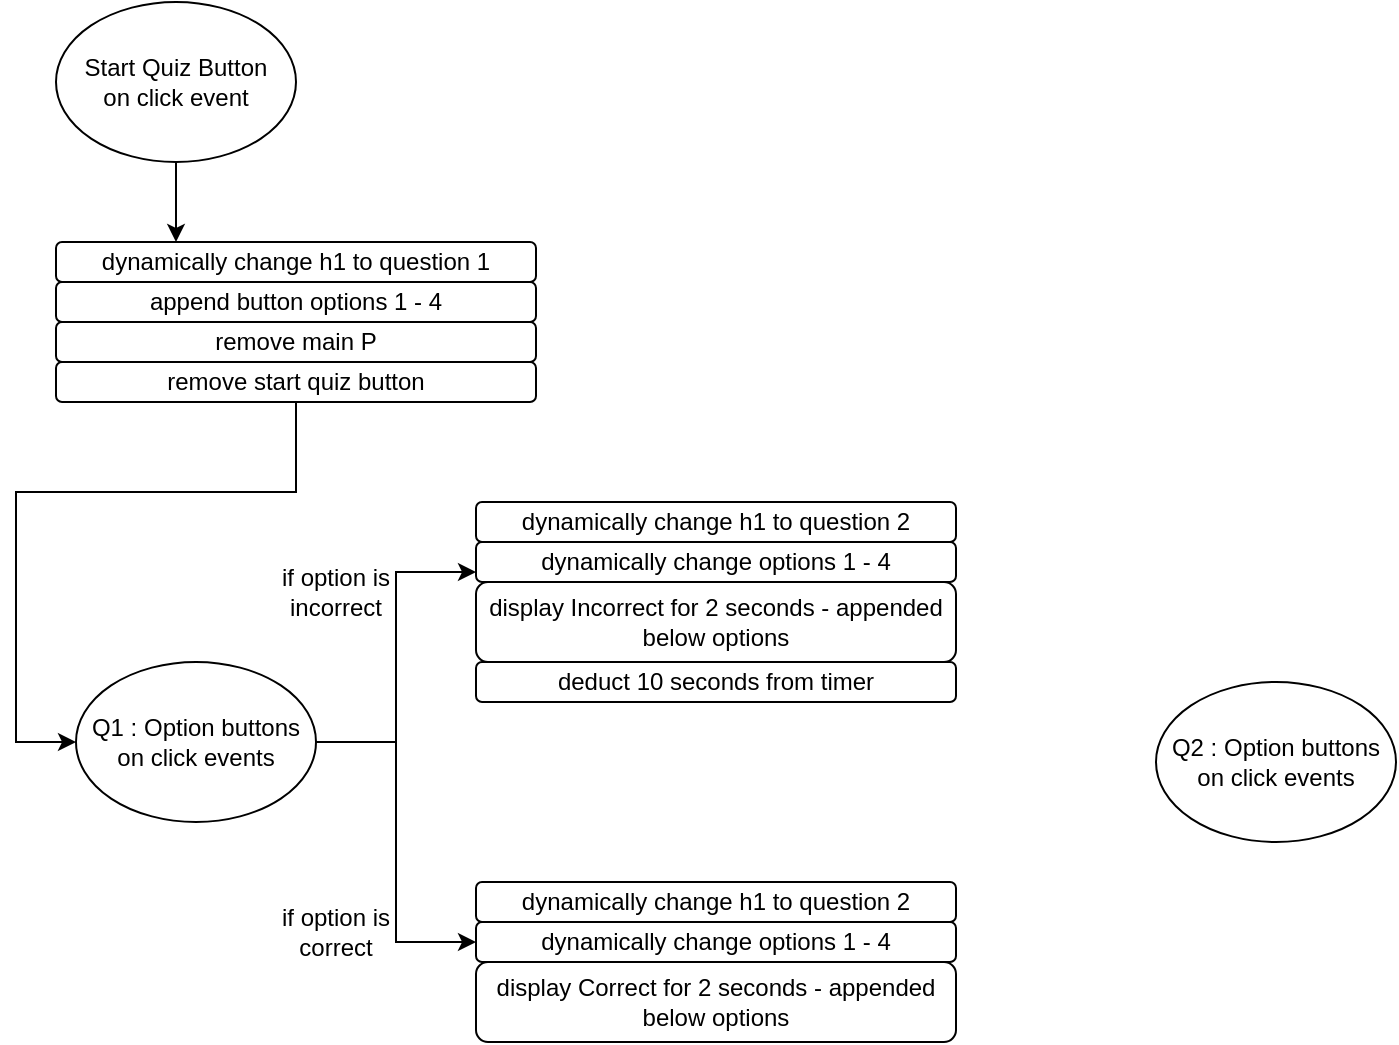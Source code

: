 <mxfile version="15.6.1" type="github">
  <diagram id="C5RBs43oDa-KdzZeNtuy" name="Page-1">
    <mxGraphModel dx="1692" dy="456" grid="1" gridSize="10" guides="1" tooltips="1" connect="1" arrows="1" fold="1" page="1" pageScale="1" pageWidth="827" pageHeight="1169" math="0" shadow="0">
      <root>
        <mxCell id="WIyWlLk6GJQsqaUBKTNV-0" />
        <mxCell id="WIyWlLk6GJQsqaUBKTNV-1" parent="WIyWlLk6GJQsqaUBKTNV-0" />
        <mxCell id="WIyWlLk6GJQsqaUBKTNV-7" value="dynamically change h1 to question 1" style="rounded=1;whiteSpace=wrap;html=1;fontSize=12;glass=0;strokeWidth=1;shadow=0;" parent="WIyWlLk6GJQsqaUBKTNV-1" vertex="1">
          <mxGeometry x="20" y="130" width="240" height="20" as="geometry" />
        </mxCell>
        <mxCell id="-LgzuQpmv8dKcP9akFZK-71" style="edgeStyle=orthogonalEdgeStyle;rounded=0;orthogonalLoop=1;jettySize=auto;html=1;entryX=0;entryY=0.5;entryDx=0;entryDy=0;" edge="1" parent="WIyWlLk6GJQsqaUBKTNV-1" source="-LgzuQpmv8dKcP9akFZK-10" target="-LgzuQpmv8dKcP9akFZK-70">
          <mxGeometry relative="1" as="geometry" />
        </mxCell>
        <mxCell id="-LgzuQpmv8dKcP9akFZK-10" value="append button options 1 - 4" style="rounded=1;whiteSpace=wrap;html=1;fontSize=12;glass=0;strokeWidth=1;shadow=0;" vertex="1" parent="WIyWlLk6GJQsqaUBKTNV-1">
          <mxGeometry x="20" y="150" width="240" height="20" as="geometry" />
        </mxCell>
        <mxCell id="-LgzuQpmv8dKcP9akFZK-11" value="remove main P" style="rounded=1;whiteSpace=wrap;html=1;fontSize=12;glass=0;strokeWidth=1;shadow=0;" vertex="1" parent="WIyWlLk6GJQsqaUBKTNV-1">
          <mxGeometry x="20" y="170" width="240" height="20" as="geometry" />
        </mxCell>
        <mxCell id="-LgzuQpmv8dKcP9akFZK-12" value="remove start quiz button" style="rounded=1;whiteSpace=wrap;html=1;fontSize=12;glass=0;strokeWidth=1;shadow=0;" vertex="1" parent="WIyWlLk6GJQsqaUBKTNV-1">
          <mxGeometry x="20" y="190" width="240" height="20" as="geometry" />
        </mxCell>
        <mxCell id="-LgzuQpmv8dKcP9akFZK-69" style="edgeStyle=orthogonalEdgeStyle;rounded=0;orthogonalLoop=1;jettySize=auto;html=1;entryX=0.25;entryY=0;entryDx=0;entryDy=0;" edge="1" parent="WIyWlLk6GJQsqaUBKTNV-1" source="-LgzuQpmv8dKcP9akFZK-54" target="WIyWlLk6GJQsqaUBKTNV-7">
          <mxGeometry relative="1" as="geometry" />
        </mxCell>
        <mxCell id="-LgzuQpmv8dKcP9akFZK-54" value="Start Quiz Button&lt;br&gt;on click event" style="ellipse;whiteSpace=wrap;html=1;" vertex="1" parent="WIyWlLk6GJQsqaUBKTNV-1">
          <mxGeometry x="20" y="10" width="120" height="80" as="geometry" />
        </mxCell>
        <mxCell id="-LgzuQpmv8dKcP9akFZK-80" style="edgeStyle=orthogonalEdgeStyle;rounded=0;orthogonalLoop=1;jettySize=auto;html=1;entryX=0;entryY=0.5;entryDx=0;entryDy=0;" edge="1" parent="WIyWlLk6GJQsqaUBKTNV-1" source="-LgzuQpmv8dKcP9akFZK-70" target="-LgzuQpmv8dKcP9akFZK-74">
          <mxGeometry relative="1" as="geometry" />
        </mxCell>
        <mxCell id="-LgzuQpmv8dKcP9akFZK-89" style="edgeStyle=orthogonalEdgeStyle;rounded=0;orthogonalLoop=1;jettySize=auto;html=1;entryX=0;entryY=0.75;entryDx=0;entryDy=0;" edge="1" parent="WIyWlLk6GJQsqaUBKTNV-1" source="-LgzuQpmv8dKcP9akFZK-70" target="-LgzuQpmv8dKcP9akFZK-77">
          <mxGeometry relative="1" as="geometry" />
        </mxCell>
        <mxCell id="-LgzuQpmv8dKcP9akFZK-70" value="Q1 : Option buttons&lt;br&gt;on click events" style="ellipse;whiteSpace=wrap;html=1;" vertex="1" parent="WIyWlLk6GJQsqaUBKTNV-1">
          <mxGeometry x="30" y="340" width="120" height="80" as="geometry" />
        </mxCell>
        <mxCell id="-LgzuQpmv8dKcP9akFZK-73" value="dynamically change h1 to question 2" style="rounded=1;whiteSpace=wrap;html=1;fontSize=12;glass=0;strokeWidth=1;shadow=0;" vertex="1" parent="WIyWlLk6GJQsqaUBKTNV-1">
          <mxGeometry x="230" y="450" width="240" height="20" as="geometry" />
        </mxCell>
        <mxCell id="-LgzuQpmv8dKcP9akFZK-74" value="dynamically change options 1 - 4" style="rounded=1;whiteSpace=wrap;html=1;fontSize=12;glass=0;strokeWidth=1;shadow=0;" vertex="1" parent="WIyWlLk6GJQsqaUBKTNV-1">
          <mxGeometry x="230" y="470" width="240" height="20" as="geometry" />
        </mxCell>
        <mxCell id="-LgzuQpmv8dKcP9akFZK-75" value="display Correct for 2 seconds - appended below options" style="rounded=1;whiteSpace=wrap;html=1;fontSize=12;glass=0;strokeWidth=1;shadow=0;" vertex="1" parent="WIyWlLk6GJQsqaUBKTNV-1">
          <mxGeometry x="230" y="490" width="240" height="40" as="geometry" />
        </mxCell>
        <mxCell id="-LgzuQpmv8dKcP9akFZK-76" value="dynamically change h1 to question 2" style="rounded=1;whiteSpace=wrap;html=1;fontSize=12;glass=0;strokeWidth=1;shadow=0;" vertex="1" parent="WIyWlLk6GJQsqaUBKTNV-1">
          <mxGeometry x="230" y="260" width="240" height="20" as="geometry" />
        </mxCell>
        <mxCell id="-LgzuQpmv8dKcP9akFZK-77" value="dynamically change options 1 - 4" style="rounded=1;whiteSpace=wrap;html=1;fontSize=12;glass=0;strokeWidth=1;shadow=0;" vertex="1" parent="WIyWlLk6GJQsqaUBKTNV-1">
          <mxGeometry x="230" y="280" width="240" height="20" as="geometry" />
        </mxCell>
        <mxCell id="-LgzuQpmv8dKcP9akFZK-78" value="display Incorrect for 2 seconds - appended below options" style="rounded=1;whiteSpace=wrap;html=1;fontSize=12;glass=0;strokeWidth=1;shadow=0;" vertex="1" parent="WIyWlLk6GJQsqaUBKTNV-1">
          <mxGeometry x="230" y="300" width="240" height="40" as="geometry" />
        </mxCell>
        <mxCell id="-LgzuQpmv8dKcP9akFZK-79" value="deduct 10 seconds from timer" style="rounded=1;whiteSpace=wrap;html=1;fontSize=12;glass=0;strokeWidth=1;shadow=0;" vertex="1" parent="WIyWlLk6GJQsqaUBKTNV-1">
          <mxGeometry x="230" y="340" width="240" height="20" as="geometry" />
        </mxCell>
        <mxCell id="-LgzuQpmv8dKcP9akFZK-83" value="if option is correct" style="text;html=1;strokeColor=none;fillColor=none;align=center;verticalAlign=middle;whiteSpace=wrap;rounded=0;" vertex="1" parent="WIyWlLk6GJQsqaUBKTNV-1">
          <mxGeometry x="130" y="460" width="60" height="30" as="geometry" />
        </mxCell>
        <mxCell id="-LgzuQpmv8dKcP9akFZK-86" value="if option is incorrect" style="text;html=1;strokeColor=none;fillColor=none;align=center;verticalAlign=middle;whiteSpace=wrap;rounded=0;" vertex="1" parent="WIyWlLk6GJQsqaUBKTNV-1">
          <mxGeometry x="130" y="290" width="60" height="30" as="geometry" />
        </mxCell>
        <mxCell id="-LgzuQpmv8dKcP9akFZK-90" value="Q2 : Option buttons&lt;br&gt;on click events" style="ellipse;whiteSpace=wrap;html=1;" vertex="1" parent="WIyWlLk6GJQsqaUBKTNV-1">
          <mxGeometry x="570" y="350" width="120" height="80" as="geometry" />
        </mxCell>
      </root>
    </mxGraphModel>
  </diagram>
</mxfile>
